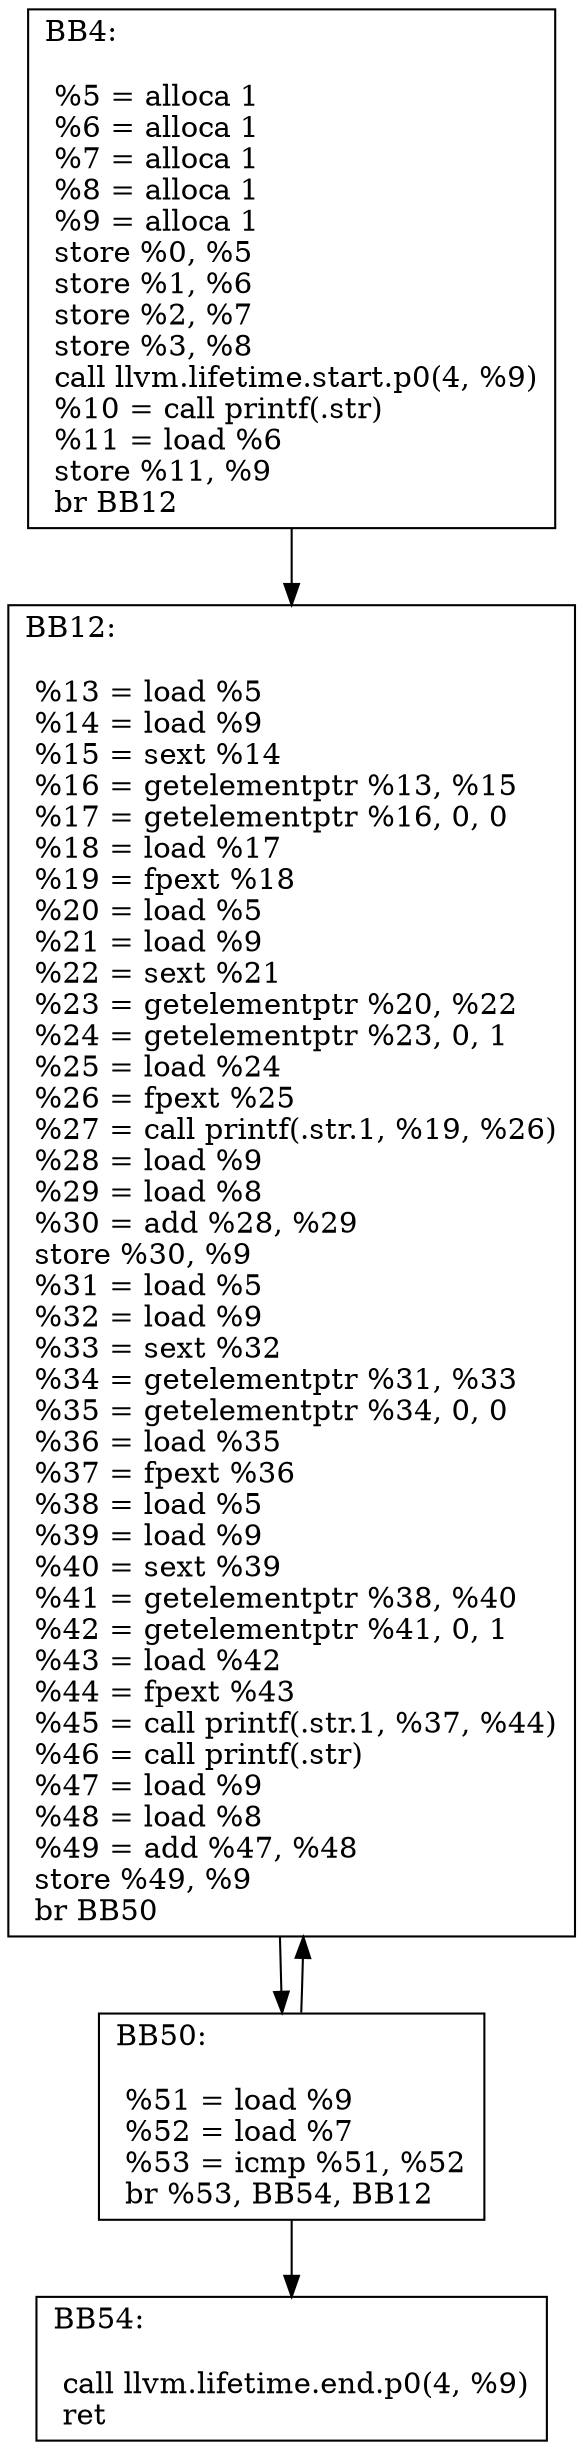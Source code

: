 digraph "CFG of Printcomplex function"{
	BB4[shape=record,label="{BB4:\l\l
	 %5 = alloca  1\l	 %6 = alloca  1\l	 %7 = alloca  1\l	 %8 = alloca  1\l	 %9 = alloca  1\l	 store  %0,  %5\l	 store  %1,  %6\l	 store  %2,  %7\l	 store  %3,  %8\l	 call llvm.lifetime.start.p0(4, %9)\l	 %10 = call printf(.str)\l	 %11 = load  %6\l	 store  %11,  %9\l	 br BB12\l	}"];
	BB4 -> BB12
	BB12[shape=record,label="{BB12:\l\l
	 %13 = load  %5\l	 %14 = load  %9\l	 %15 = sext  %14\l	 %16 = getelementptr  %13,  %15\l	 %17 = getelementptr  %16,  0,  0\l	 %18 = load  %17\l	 %19 = fpext  %18\l	 %20 = load  %5\l	 %21 = load  %9\l	 %22 = sext  %21\l	 %23 = getelementptr  %20,  %22\l	 %24 = getelementptr  %23,  0,  1\l	 %25 = load  %24\l	 %26 = fpext  %25\l	 %27 = call printf(.str.1, %19, %26)\l	 %28 = load  %9\l	 %29 = load  %8\l	 %30 = add  %28,  %29\l	 store  %30,  %9\l	 %31 = load  %5\l	 %32 = load  %9\l	 %33 = sext  %32\l	 %34 = getelementptr  %31,  %33\l	 %35 = getelementptr  %34,  0,  0\l	 %36 = load  %35\l	 %37 = fpext  %36\l	 %38 = load  %5\l	 %39 = load  %9\l	 %40 = sext  %39\l	 %41 = getelementptr  %38,  %40\l	 %42 = getelementptr  %41,  0,  1\l	 %43 = load  %42\l	 %44 = fpext  %43\l	 %45 = call printf(.str.1, %37, %44)\l	 %46 = call printf(.str)\l	 %47 = load  %9\l	 %48 = load  %8\l	 %49 = add  %47,  %48\l	 store  %49,  %9\l	 br BB50\l	}"];
	BB12 -> BB50
	BB50[shape=record,label="{BB50:\l\l
	 %51 = load  %9\l	 %52 = load  %7\l	 %53 = icmp  %51,  %52\l	 br %53, BB54, BB12\l	}"];
	BB50 -> BB12
	BB50 -> BB54
	BB54[shape=record,label="{BB54:\l\l
	 call llvm.lifetime.end.p0(4, %9)\l	 ret \l	}"];
}
